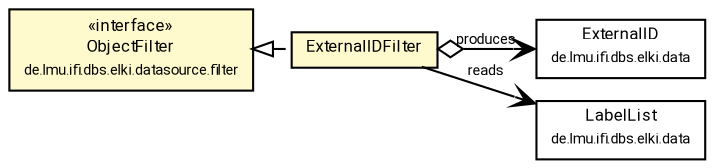 #!/usr/local/bin/dot
#
# Class diagram 
# Generated by UMLGraph version R5_7_2-60-g0e99a6 (http://www.spinellis.gr/umlgraph/)
#

digraph G {
	graph [fontnames="svg"]
	edge [fontname="Roboto",fontsize=7,labelfontname="Roboto",labelfontsize=7,color="black"];
	node [fontname="Roboto",fontcolor="black",fontsize=8,shape=plaintext,margin=0,width=0,height=0];
	nodesep=0.15;
	ranksep=0.25;
	rankdir=LR;
	// de.lmu.ifi.dbs.elki.datasource.filter.ObjectFilter
	c4169738 [label=<<table title="de.lmu.ifi.dbs.elki.datasource.filter.ObjectFilter" border="0" cellborder="1" cellspacing="0" cellpadding="2" bgcolor="LemonChiffon" href="../ObjectFilter.html" target="_parent">
		<tr><td><table border="0" cellspacing="0" cellpadding="1">
		<tr><td align="center" balign="center"> &#171;interface&#187; </td></tr>
		<tr><td align="center" balign="center"> <font face="Roboto">ObjectFilter</font> </td></tr>
		<tr><td align="center" balign="center"> <font face="Roboto" point-size="7.0">de.lmu.ifi.dbs.elki.datasource.filter</font> </td></tr>
		</table></td></tr>
		</table>>, URL="../ObjectFilter.html"];
	// de.lmu.ifi.dbs.elki.data.ExternalID
	c4169793 [label=<<table title="de.lmu.ifi.dbs.elki.data.ExternalID" border="0" cellborder="1" cellspacing="0" cellpadding="2" href="../../../data/ExternalID.html" target="_parent">
		<tr><td><table border="0" cellspacing="0" cellpadding="1">
		<tr><td align="center" balign="center"> <font face="Roboto">ExternalID</font> </td></tr>
		<tr><td align="center" balign="center"> <font face="Roboto" point-size="7.0">de.lmu.ifi.dbs.elki.data</font> </td></tr>
		</table></td></tr>
		</table>>, URL="../../../data/ExternalID.html"];
	// de.lmu.ifi.dbs.elki.data.LabelList
	c4169836 [label=<<table title="de.lmu.ifi.dbs.elki.data.LabelList" border="0" cellborder="1" cellspacing="0" cellpadding="2" href="../../../data/LabelList.html" target="_parent">
		<tr><td><table border="0" cellspacing="0" cellpadding="1">
		<tr><td align="center" balign="center"> <font face="Roboto">LabelList</font> </td></tr>
		<tr><td align="center" balign="center"> <font face="Roboto" point-size="7.0">de.lmu.ifi.dbs.elki.data</font> </td></tr>
		</table></td></tr>
		</table>>, URL="../../../data/LabelList.html"];
	// de.lmu.ifi.dbs.elki.datasource.filter.typeconversions.ExternalIDFilter
	c4171271 [label=<<table title="de.lmu.ifi.dbs.elki.datasource.filter.typeconversions.ExternalIDFilter" border="0" cellborder="1" cellspacing="0" cellpadding="2" bgcolor="lemonChiffon" href="ExternalIDFilter.html" target="_parent">
		<tr><td><table border="0" cellspacing="0" cellpadding="1">
		<tr><td align="center" balign="center"> <font face="Roboto">ExternalIDFilter</font> </td></tr>
		</table></td></tr>
		</table>>, URL="ExternalIDFilter.html"];
	// de.lmu.ifi.dbs.elki.datasource.filter.typeconversions.ExternalIDFilter implements de.lmu.ifi.dbs.elki.datasource.filter.ObjectFilter
	c4169738 -> c4171271 [arrowtail=empty,style=dashed,dir=back,weight=9];
	// de.lmu.ifi.dbs.elki.datasource.filter.typeconversions.ExternalIDFilter navhas de.lmu.ifi.dbs.elki.data.ExternalID
	c4171271 -> c4169793 [arrowhead=open,arrowtail=ediamond,dir=both,weight=3,label="produces"];
	// de.lmu.ifi.dbs.elki.datasource.filter.typeconversions.ExternalIDFilter navassoc de.lmu.ifi.dbs.elki.data.LabelList
	c4171271 -> c4169836 [arrowhead=open,weight=1,label="reads"];
}


